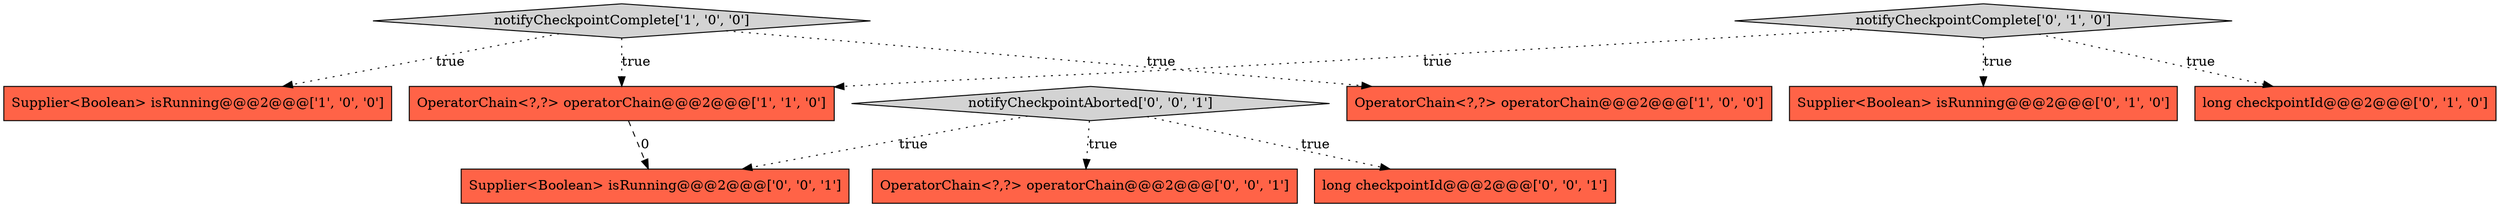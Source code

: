 digraph {
10 [style = filled, label = "notifyCheckpointAborted['0', '0', '1']", fillcolor = lightgray, shape = diamond image = "AAA0AAABBB3BBB"];
7 [style = filled, label = "OperatorChain<?,?> operatorChain@@@2@@@['0', '0', '1']", fillcolor = tomato, shape = box image = "AAA0AAABBB3BBB"];
5 [style = filled, label = "Supplier<Boolean> isRunning@@@2@@@['0', '1', '0']", fillcolor = tomato, shape = box image = "AAA0AAABBB2BBB"];
8 [style = filled, label = "long checkpointId@@@2@@@['0', '0', '1']", fillcolor = tomato, shape = box image = "AAA0AAABBB3BBB"];
0 [style = filled, label = "OperatorChain<?,?> operatorChain@@@2@@@['1', '0', '0']", fillcolor = tomato, shape = box image = "AAA0AAABBB1BBB"];
3 [style = filled, label = "notifyCheckpointComplete['1', '0', '0']", fillcolor = lightgray, shape = diamond image = "AAA0AAABBB1BBB"];
9 [style = filled, label = "Supplier<Boolean> isRunning@@@2@@@['0', '0', '1']", fillcolor = tomato, shape = box image = "AAA0AAABBB3BBB"];
2 [style = filled, label = "OperatorChain<?,?> operatorChain@@@2@@@['1', '1', '0']", fillcolor = tomato, shape = box image = "AAA0AAABBB1BBB"];
6 [style = filled, label = "notifyCheckpointComplete['0', '1', '0']", fillcolor = lightgray, shape = diamond image = "AAA0AAABBB2BBB"];
4 [style = filled, label = "long checkpointId@@@2@@@['0', '1', '0']", fillcolor = tomato, shape = box image = "AAA0AAABBB2BBB"];
1 [style = filled, label = "Supplier<Boolean> isRunning@@@2@@@['1', '0', '0']", fillcolor = tomato, shape = box image = "AAA0AAABBB1BBB"];
6->5 [style = dotted, label="true"];
6->4 [style = dotted, label="true"];
2->9 [style = dashed, label="0"];
6->2 [style = dotted, label="true"];
10->8 [style = dotted, label="true"];
10->7 [style = dotted, label="true"];
3->2 [style = dotted, label="true"];
10->9 [style = dotted, label="true"];
3->1 [style = dotted, label="true"];
3->0 [style = dotted, label="true"];
}
